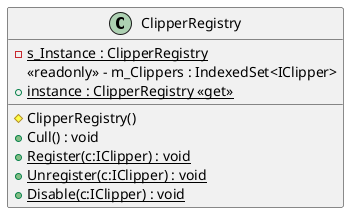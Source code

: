 @startuml
class ClipperRegistry {
    {static} - s_Instance : ClipperRegistry
    <<readonly>> - m_Clippers : IndexedSet<IClipper>
    # ClipperRegistry()
    + {static} instance : ClipperRegistry <<get>>
    + Cull() : void
    + {static} Register(c:IClipper) : void
    + {static} Unregister(c:IClipper) : void
    + {static} Disable(c:IClipper) : void
}
@enduml
